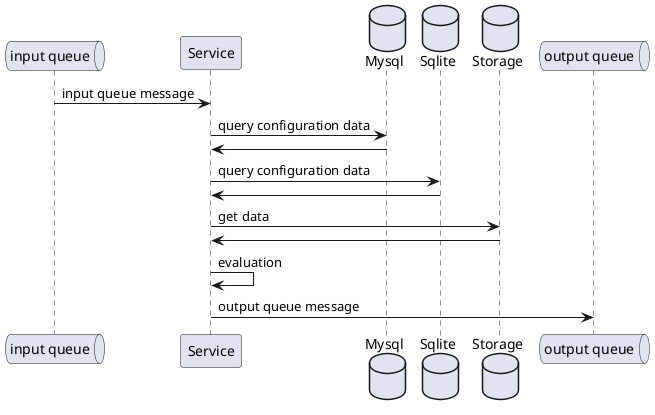 @startuml

queue "input queue" as inputqueue
participant "Service" as service
database "Mysql" as mysql
database "Sqlite" as sqlite
database "Storage" as storage_
queue "output queue" as outputqueue


inputqueue -> service: input queue message
service -> mysql: query configuration data
mysql -> service: 

service -> sqlite: query configuration data
sqlite -> service

service -> storage_: get data
storage_ -> service

service -> service: evaluation

service -> outputqueue: output queue message 
